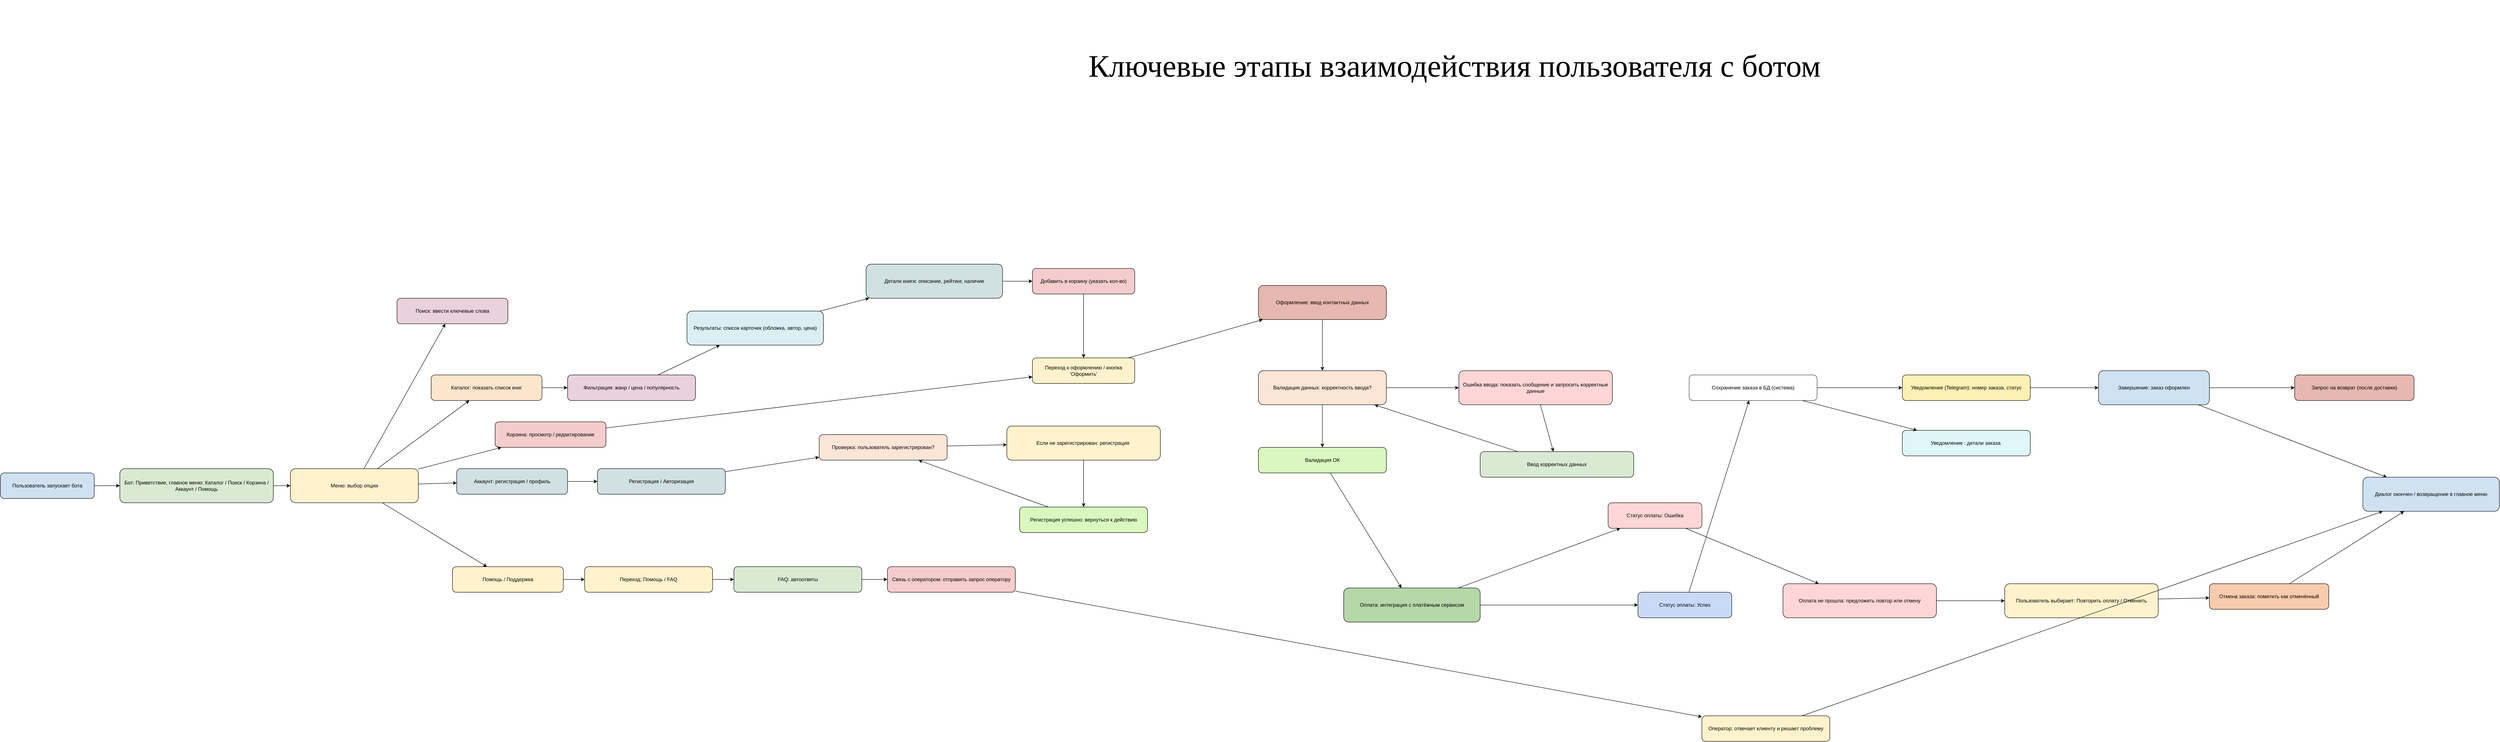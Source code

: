 <mxfile version="28.0.9">
  <diagram name="Bot Dialog Flow Full" id="0">
    <mxGraphModel dx="7130" dy="4915" grid="1" gridSize="10" guides="1" tooltips="1" connect="1" arrows="1" fold="1" page="1" pageScale="1" pageWidth="1600" pageHeight="1200" math="0" shadow="0">
      <root>
        <mxCell id="0" />
        <mxCell id="1" parent="0" />
        <mxCell id="2" value="Пользователь запускает бота" style="rounded=1;whiteSpace=wrap;html=1;fillColor=#cfe2f3;" parent="1" vertex="1">
          <mxGeometry x="10" y="270" width="220" height="60" as="geometry" />
        </mxCell>
        <mxCell id="3" value="Бот: Приветствие, главное меню: Каталог / Поиск / Корзина / Аккаунт / Помощь" style="rounded=1;whiteSpace=wrap;html=1;fillColor=#d9ead3;" parent="1" vertex="1">
          <mxGeometry x="290" y="260" width="360" height="80" as="geometry" />
        </mxCell>
        <mxCell id="4" parent="1" source="2" target="3" edge="1">
          <mxGeometry relative="1" as="geometry" />
        </mxCell>
        <mxCell id="5" value="Меню: выбор опции" style="rounded=1;whiteSpace=wrap;html=1;fillColor=#fff2cc;" parent="1" vertex="1">
          <mxGeometry x="690" y="260" width="300" height="80" as="geometry" />
        </mxCell>
        <mxCell id="6" parent="1" source="3" target="5" edge="1">
          <mxGeometry relative="1" as="geometry" />
        </mxCell>
        <mxCell id="7" value="Каталог: показать список книг" style="rounded=1;whiteSpace=wrap;html=1;fillColor=#fce5cd;" parent="1" vertex="1">
          <mxGeometry x="1020" y="40" width="260" height="60" as="geometry" />
        </mxCell>
        <mxCell id="8" parent="1" source="5" target="7" edge="1">
          <mxGeometry relative="1" as="geometry" />
        </mxCell>
        <mxCell id="9" value="Поиск: ввести ключевые слова" style="rounded=1;whiteSpace=wrap;html=1;fillColor=#ead1dc;" parent="1" vertex="1">
          <mxGeometry x="940" y="-140" width="260" height="60" as="geometry" />
        </mxCell>
        <mxCell id="10" parent="1" source="5" target="9" edge="1">
          <mxGeometry relative="1" as="geometry" />
        </mxCell>
        <mxCell id="11" value="Корзина: просмотр / редактирование" style="rounded=1;whiteSpace=wrap;html=1;fillColor=#f4cccc;" parent="1" vertex="1">
          <mxGeometry x="1170" y="150" width="260" height="60" as="geometry" />
        </mxCell>
        <mxCell id="12" parent="1" source="5" target="11" edge="1">
          <mxGeometry relative="1" as="geometry" />
        </mxCell>
        <mxCell id="13" value="Аккаунт: регистрация / профиль" style="rounded=1;whiteSpace=wrap;html=1;fillColor=#d0e0e3;" parent="1" vertex="1">
          <mxGeometry x="1080" y="260" width="260" height="60" as="geometry" />
        </mxCell>
        <mxCell id="14" parent="1" source="5" target="13" edge="1">
          <mxGeometry relative="1" as="geometry" />
        </mxCell>
        <mxCell id="15" value="Помощь / Поддержка" style="rounded=1;whiteSpace=wrap;html=1;fillColor=#fff2cc;" parent="1" vertex="1">
          <mxGeometry x="1070" y="490" width="260" height="60" as="geometry" />
        </mxCell>
        <mxCell id="16" parent="1" source="5" target="15" edge="1">
          <mxGeometry relative="1" as="geometry" />
        </mxCell>
        <mxCell id="17" value="Фильтрация: жанр / цена / популярность" style="rounded=1;whiteSpace=wrap;html=1;fillColor=#ead1dc;" parent="1" vertex="1">
          <mxGeometry x="1340" y="40" width="300" height="60" as="geometry" />
        </mxCell>
        <mxCell id="18" parent="1" source="7" target="17" edge="1">
          <mxGeometry relative="1" as="geometry" />
        </mxCell>
        <mxCell id="19" value="Результаты: список карточек (обложка, автор, цена)" style="rounded=1;whiteSpace=wrap;html=1;fillColor=#dbeef3;" parent="1" vertex="1">
          <mxGeometry x="1620" y="-110" width="320" height="80" as="geometry" />
        </mxCell>
        <mxCell id="20" parent="1" source="17" target="19" edge="1">
          <mxGeometry relative="1" as="geometry" />
        </mxCell>
        <mxCell id="21" value="Детали книги: описание, рейтинг, наличие" style="rounded=1;whiteSpace=wrap;html=1;fillColor=#d0e0e3;" parent="1" vertex="1">
          <mxGeometry x="2040" y="-220" width="320" height="80" as="geometry" />
        </mxCell>
        <mxCell id="22" parent="1" source="19" target="21" edge="1">
          <mxGeometry relative="1" as="geometry" />
        </mxCell>
        <mxCell id="23" value="Добавить в корзину (указать кол-во)" style="rounded=1;whiteSpace=wrap;html=1;fillColor=#f4cccc;" parent="1" vertex="1">
          <mxGeometry x="2430" y="-210" width="240" height="60" as="geometry" />
        </mxCell>
        <mxCell id="24" parent="1" source="21" target="23" edge="1">
          <mxGeometry relative="1" as="geometry" />
        </mxCell>
        <mxCell id="25" value="Переход к оформлению / кнопка &#39;Оформить&#39;" style="rounded=1;whiteSpace=wrap;html=1;fillColor=#fff2cc;" parent="1" vertex="1">
          <mxGeometry x="2430" width="240" height="60" as="geometry" />
        </mxCell>
        <mxCell id="26" parent="1" source="11" target="25" edge="1">
          <mxGeometry relative="1" as="geometry" />
        </mxCell>
        <mxCell id="27" parent="1" source="23" target="25" edge="1">
          <mxGeometry relative="1" as="geometry" />
        </mxCell>
        <mxCell id="28" value="Оформление: ввод контактных данных" style="rounded=1;whiteSpace=wrap;html=1;fillColor=#e6b8af;" parent="1" vertex="1">
          <mxGeometry x="2960" y="-170" width="300" height="80" as="geometry" />
        </mxCell>
        <mxCell id="29" parent="1" source="25" target="28" edge="1">
          <mxGeometry relative="1" as="geometry" />
        </mxCell>
        <mxCell id="30" value="Валидация данных: корректность ввода?" style="rounded=1;whiteSpace=wrap;html=1;fillColor=#fbe5d6;" parent="1" vertex="1">
          <mxGeometry x="2960" y="30" width="300" height="80" as="geometry" />
        </mxCell>
        <mxCell id="31" parent="1" source="28" target="30" edge="1">
          <mxGeometry relative="1" as="geometry" />
        </mxCell>
        <mxCell id="32" value="Ошибка ввода: показать сообщение и запросить корректные данные" style="rounded=1;whiteSpace=wrap;html=1;fillColor=#ffd6d6;" parent="1" vertex="1">
          <mxGeometry x="3430" y="30" width="360" height="80" as="geometry" />
        </mxCell>
        <mxCell id="33" parent="1" source="30" target="32" edge="1">
          <mxGeometry relative="1" as="geometry" />
        </mxCell>
        <mxCell id="34" value="Ввод корректных данных" style="rounded=1;whiteSpace=wrap;html=1;fillColor=#d9ead3;" parent="1" vertex="1">
          <mxGeometry x="3480" y="220" width="360" height="60" as="geometry" />
        </mxCell>
        <mxCell id="35" parent="1" source="32" target="34" edge="1">
          <mxGeometry relative="1" as="geometry" />
        </mxCell>
        <mxCell id="36" parent="1" source="34" target="30" edge="1">
          <mxGeometry relative="1" as="geometry" />
        </mxCell>
        <mxCell id="37" value="Валидация ОК" style="rounded=1;whiteSpace=wrap;html=1;fillColor=#d9f7be;" parent="1" vertex="1">
          <mxGeometry x="2960" y="210" width="300" height="60" as="geometry" />
        </mxCell>
        <mxCell id="38" parent="1" source="30" target="37" edge="1">
          <mxGeometry relative="1" as="geometry" />
        </mxCell>
        <mxCell id="39" value="Оплата: интеграция с платёжным сервисом" style="rounded=1;whiteSpace=wrap;html=1;fillColor=#b6d7a8;" parent="1" vertex="1">
          <mxGeometry x="3160" y="540" width="320" height="80" as="geometry" />
        </mxCell>
        <mxCell id="40" parent="1" source="37" target="39" edge="1">
          <mxGeometry relative="1" as="geometry" />
        </mxCell>
        <mxCell id="41" value="Статус оплаты: Успех" style="rounded=1;whiteSpace=wrap;html=1;fillColor=#c9daf8;" parent="1" vertex="1">
          <mxGeometry x="3850" y="550" width="220" height="60" as="geometry" />
        </mxCell>
        <mxCell id="42" parent="1" source="39" target="41" edge="1">
          <mxGeometry relative="1" as="geometry" />
        </mxCell>
        <mxCell id="43" value="Статус оплаты: Ошибка" style="rounded=1;whiteSpace=wrap;html=1;fillColor=#ffd6d6;" parent="1" vertex="1">
          <mxGeometry x="3780" y="340" width="220" height="60" as="geometry" />
        </mxCell>
        <mxCell id="44" parent="1" source="39" target="43" edge="1">
          <mxGeometry relative="1" as="geometry" />
        </mxCell>
        <mxCell id="45" value="Сохранение заказа в БД (система)" style="rounded=1;whiteSpace=wrap;html=1;fillColor=#ffffff;strokeColor=#333333" parent="1" vertex="1">
          <mxGeometry x="3970" y="40" width="300" height="60" as="geometry" />
        </mxCell>
        <mxCell id="46" parent="1" source="41" target="45" edge="1">
          <mxGeometry relative="1" as="geometry" />
        </mxCell>
        <mxCell id="47" value="Уведомление (Telegram): номер заказа, статус" style="rounded=1;whiteSpace=wrap;html=1;fillColor=#fff0b3;" parent="1" vertex="1">
          <mxGeometry x="4470" y="40" width="300" height="60" as="geometry" />
        </mxCell>
        <mxCell id="48" parent="1" source="45" target="47" edge="1">
          <mxGeometry relative="1" as="geometry" />
        </mxCell>
        <mxCell id="49" value="Уведомление : детали заказа&amp;nbsp;" style="rounded=1;whiteSpace=wrap;html=1;fillColor=#e0f7fa;" parent="1" vertex="1">
          <mxGeometry x="4470" y="170" width="300" height="60" as="geometry" />
        </mxCell>
        <mxCell id="50" parent="1" source="45" target="49" edge="1">
          <mxGeometry relative="1" as="geometry" />
        </mxCell>
        <mxCell id="51" value="Завершение: заказ оформлен" style="rounded=1;whiteSpace=wrap;html=1;fillColor=#cfe2f3;" parent="1" vertex="1">
          <mxGeometry x="4930" y="30" width="260" height="80" as="geometry" />
        </mxCell>
        <mxCell id="52" parent="1" source="47" target="51" edge="1">
          <mxGeometry relative="1" as="geometry" />
        </mxCell>
        <mxCell id="53" value="Оплата не прошла: предложить повтор или отмену" style="rounded=1;whiteSpace=wrap;html=1;fillColor=#ffd6d6;" parent="1" vertex="1">
          <mxGeometry x="4190" y="530" width="360" height="80" as="geometry" />
        </mxCell>
        <mxCell id="54" parent="1" source="43" target="53" edge="1">
          <mxGeometry relative="1" as="geometry" />
        </mxCell>
        <mxCell id="55" value="Пользователь выбирает: Повторить оплату / Отменить" style="rounded=1;whiteSpace=wrap;html=1;fillColor=#fff2cc;" parent="1" vertex="1">
          <mxGeometry x="4710" y="530" width="360" height="80" as="geometry" />
        </mxCell>
        <mxCell id="56" parent="1" source="53" target="55" edge="1">
          <mxGeometry relative="1" as="geometry" />
        </mxCell>
        <mxCell id="57" value="Отмена заказа: пометить как отменённый" style="rounded=1;whiteSpace=wrap;html=1;fillColor=#f8cbad;" parent="1" vertex="1">
          <mxGeometry x="5190" y="530" width="280" height="60" as="geometry" />
        </mxCell>
        <mxCell id="58" parent="1" source="55" target="57" edge="1">
          <mxGeometry relative="1" as="geometry" />
        </mxCell>
        <mxCell id="59" value="Запрос на возврат (после доставки)" style="rounded=1;whiteSpace=wrap;html=1;fillColor=#e6b8af;" parent="1" vertex="1">
          <mxGeometry x="5390" y="40" width="280" height="60" as="geometry" />
        </mxCell>
        <mxCell id="60" parent="1" source="51" target="59" edge="1">
          <mxGeometry relative="1" as="geometry" />
        </mxCell>
        <mxCell id="61" value="Переход: Помощь / FAQ" style="rounded=1;whiteSpace=wrap;html=1;fillColor=#fff2cc;" parent="1" vertex="1">
          <mxGeometry x="1380" y="490" width="300" height="60" as="geometry" />
        </mxCell>
        <mxCell id="62" parent="1" source="15" target="61" edge="1">
          <mxGeometry relative="1" as="geometry" />
        </mxCell>
        <mxCell id="63" value="FAQ: автоответы" style="rounded=1;whiteSpace=wrap;html=1;fillColor=#d9ead3;" parent="1" vertex="1">
          <mxGeometry x="1730" y="490" width="300" height="60" as="geometry" />
        </mxCell>
        <mxCell id="64" parent="1" source="61" target="63" edge="1">
          <mxGeometry relative="1" as="geometry" />
        </mxCell>
        <mxCell id="65" value="Связь с оператором: отправить запрос оператору" style="rounded=1;whiteSpace=wrap;html=1;fillColor=#f4cccc;" parent="1" vertex="1">
          <mxGeometry x="2090" y="490" width="300" height="60" as="geometry" />
        </mxCell>
        <mxCell id="66" parent="1" source="63" target="65" edge="1">
          <mxGeometry relative="1" as="geometry" />
        </mxCell>
        <mxCell id="67" value="Оператор: отвечает клиенту и решает проблему" style="rounded=1;whiteSpace=wrap;html=1;fillColor=#fff2cc;" parent="1" vertex="1">
          <mxGeometry x="4000" y="840" width="300" height="60" as="geometry" />
        </mxCell>
        <mxCell id="68" parent="1" source="65" target="67" edge="1">
          <mxGeometry relative="1" as="geometry" />
        </mxCell>
        <mxCell id="69" value="Регистрация / Авторизация" style="rounded=1;whiteSpace=wrap;html=1;fillColor=#d0e0e3;" parent="1" vertex="1">
          <mxGeometry x="1410" y="260" width="300" height="60" as="geometry" />
        </mxCell>
        <mxCell id="70" parent="1" source="13" target="69" edge="1">
          <mxGeometry relative="1" as="geometry" />
        </mxCell>
        <mxCell id="71" value="Проверка: пользователь зарегистрирован?" style="rounded=1;whiteSpace=wrap;html=1;fillColor=#fbe5d6;" parent="1" vertex="1">
          <mxGeometry x="1930" y="180" width="300" height="60" as="geometry" />
        </mxCell>
        <mxCell id="72" parent="1" source="69" target="71" edge="1">
          <mxGeometry relative="1" as="geometry" />
        </mxCell>
        <mxCell id="73" value="Если не зарегистрирован: регистрация&amp;nbsp;" style="rounded=1;whiteSpace=wrap;html=1;fillColor=#fff2cc;" parent="1" vertex="1">
          <mxGeometry x="2370" y="160" width="360" height="80" as="geometry" />
        </mxCell>
        <mxCell id="74" parent="1" source="71" target="73" edge="1">
          <mxGeometry relative="1" as="geometry" />
        </mxCell>
        <mxCell id="75" value="Регистрация успешно: вернуться к действию" style="rounded=1;whiteSpace=wrap;html=1;fillColor=#d9f7be;" parent="1" vertex="1">
          <mxGeometry x="2400" y="350" width="300" height="60" as="geometry" />
        </mxCell>
        <mxCell id="76" parent="1" source="73" target="75" edge="1">
          <mxGeometry relative="1" as="geometry" />
        </mxCell>
        <mxCell id="77" parent="1" source="75" target="71" edge="1">
          <mxGeometry relative="1" as="geometry" />
        </mxCell>
        <mxCell id="78" value="Диалог окончен / возвращение в главное меню" style="rounded=1;whiteSpace=wrap;html=1;fillColor=#cfe2f3;" parent="1" vertex="1">
          <mxGeometry x="5550" y="280" width="320" height="80" as="geometry" />
        </mxCell>
        <mxCell id="79" parent="1" source="51" target="78" edge="1">
          <mxGeometry relative="1" as="geometry" />
        </mxCell>
        <mxCell id="80" parent="1" source="57" target="78" edge="1">
          <mxGeometry relative="1" as="geometry" />
        </mxCell>
        <mxCell id="81" parent="1" source="67" target="78" edge="1">
          <mxGeometry relative="1" as="geometry" />
        </mxCell>
        <mxCell id="dZmaYh2PfZQf8kdITR0A-81" value="&lt;font style=&quot;font-size: 73px;&quot; face=&quot;Times New Roman&quot;&gt;Ключевые этапы взаимодействия пользователя с ботом&lt;/font&gt;" style="text;strokeColor=none;align=center;fillColor=none;html=1;verticalAlign=middle;whiteSpace=wrap;rounded=0;" vertex="1" parent="1">
          <mxGeometry x="2560" y="-840" width="1720" height="310" as="geometry" />
        </mxCell>
      </root>
    </mxGraphModel>
  </diagram>
</mxfile>
